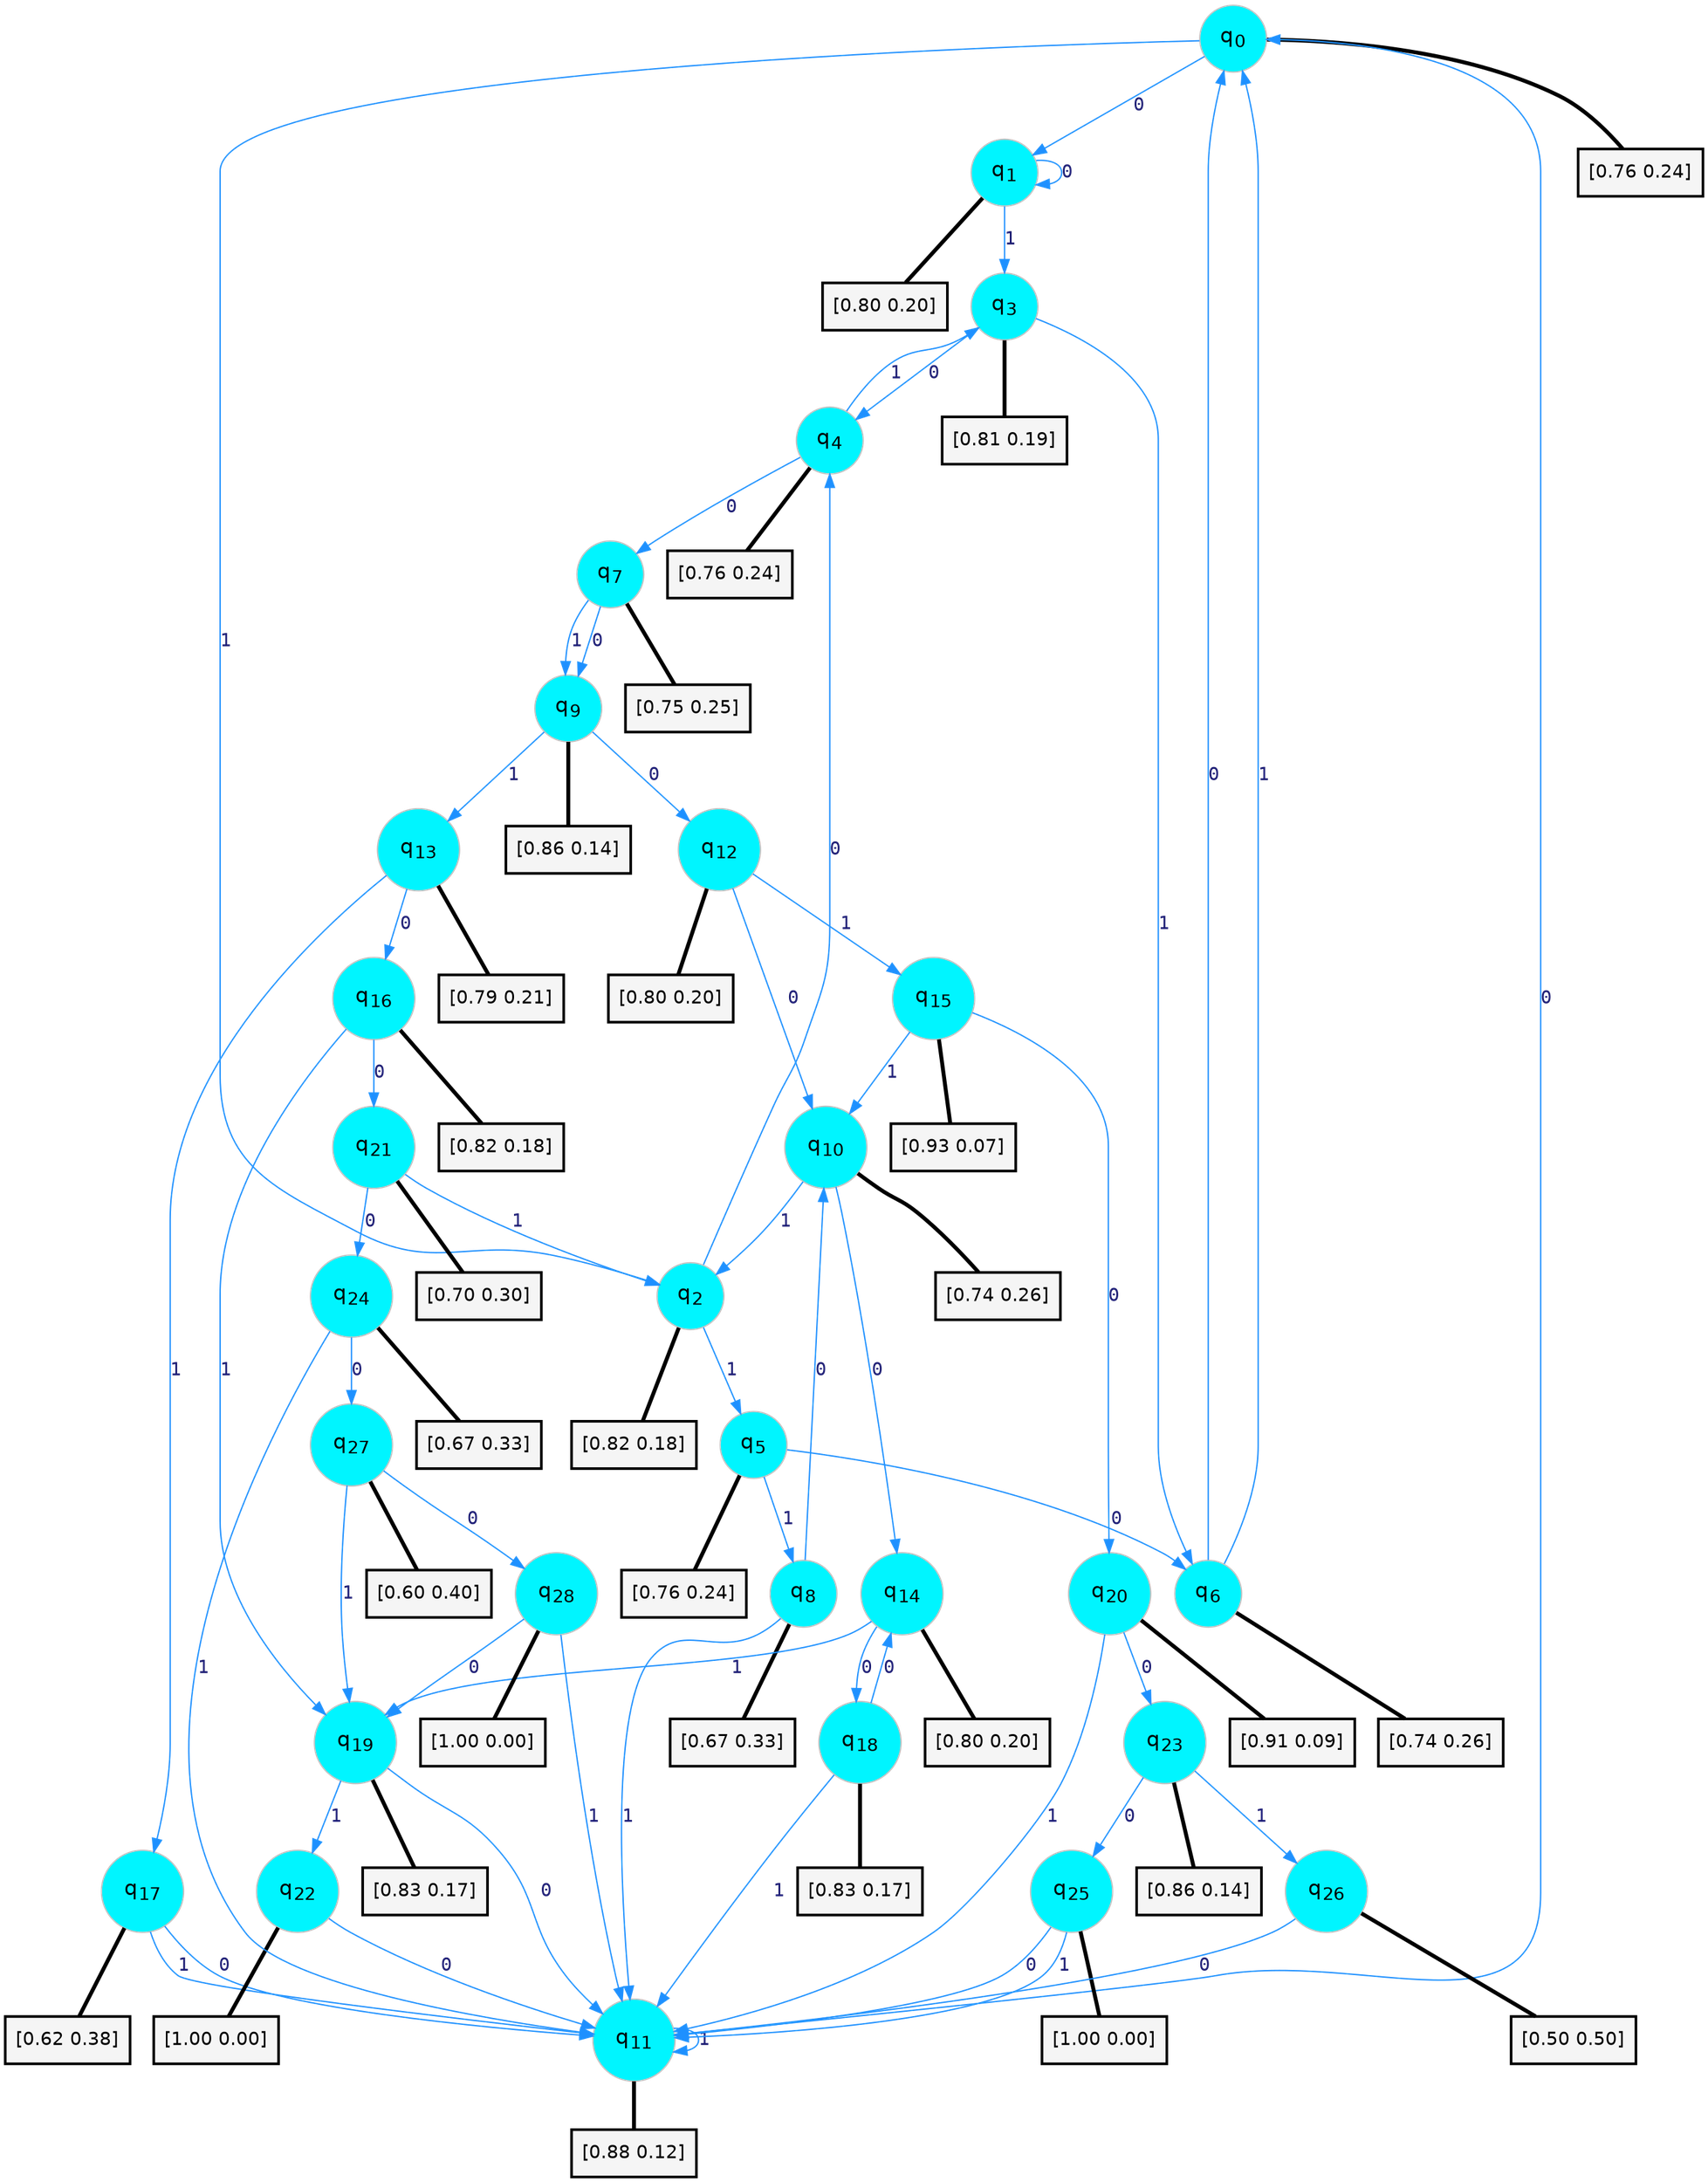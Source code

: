 digraph G {
graph [
bgcolor=transparent, dpi=300, rankdir=TD, size="40,25"];
node [
color=gray, fillcolor=turquoise1, fontcolor=black, fontname=Helvetica, fontsize=16, fontweight=bold, shape=circle, style=filled];
edge [
arrowsize=1, color=dodgerblue1, fontcolor=midnightblue, fontname=courier, fontweight=bold, penwidth=1, style=solid, weight=20];
0[label=<q<SUB>0</SUB>>];
1[label=<q<SUB>1</SUB>>];
2[label=<q<SUB>2</SUB>>];
3[label=<q<SUB>3</SUB>>];
4[label=<q<SUB>4</SUB>>];
5[label=<q<SUB>5</SUB>>];
6[label=<q<SUB>6</SUB>>];
7[label=<q<SUB>7</SUB>>];
8[label=<q<SUB>8</SUB>>];
9[label=<q<SUB>9</SUB>>];
10[label=<q<SUB>10</SUB>>];
11[label=<q<SUB>11</SUB>>];
12[label=<q<SUB>12</SUB>>];
13[label=<q<SUB>13</SUB>>];
14[label=<q<SUB>14</SUB>>];
15[label=<q<SUB>15</SUB>>];
16[label=<q<SUB>16</SUB>>];
17[label=<q<SUB>17</SUB>>];
18[label=<q<SUB>18</SUB>>];
19[label=<q<SUB>19</SUB>>];
20[label=<q<SUB>20</SUB>>];
21[label=<q<SUB>21</SUB>>];
22[label=<q<SUB>22</SUB>>];
23[label=<q<SUB>23</SUB>>];
24[label=<q<SUB>24</SUB>>];
25[label=<q<SUB>25</SUB>>];
26[label=<q<SUB>26</SUB>>];
27[label=<q<SUB>27</SUB>>];
28[label=<q<SUB>28</SUB>>];
29[label="[0.76 0.24]", shape=box,fontcolor=black, fontname=Helvetica, fontsize=14, penwidth=2, fillcolor=whitesmoke,color=black];
30[label="[0.80 0.20]", shape=box,fontcolor=black, fontname=Helvetica, fontsize=14, penwidth=2, fillcolor=whitesmoke,color=black];
31[label="[0.82 0.18]", shape=box,fontcolor=black, fontname=Helvetica, fontsize=14, penwidth=2, fillcolor=whitesmoke,color=black];
32[label="[0.81 0.19]", shape=box,fontcolor=black, fontname=Helvetica, fontsize=14, penwidth=2, fillcolor=whitesmoke,color=black];
33[label="[0.76 0.24]", shape=box,fontcolor=black, fontname=Helvetica, fontsize=14, penwidth=2, fillcolor=whitesmoke,color=black];
34[label="[0.76 0.24]", shape=box,fontcolor=black, fontname=Helvetica, fontsize=14, penwidth=2, fillcolor=whitesmoke,color=black];
35[label="[0.74 0.26]", shape=box,fontcolor=black, fontname=Helvetica, fontsize=14, penwidth=2, fillcolor=whitesmoke,color=black];
36[label="[0.75 0.25]", shape=box,fontcolor=black, fontname=Helvetica, fontsize=14, penwidth=2, fillcolor=whitesmoke,color=black];
37[label="[0.67 0.33]", shape=box,fontcolor=black, fontname=Helvetica, fontsize=14, penwidth=2, fillcolor=whitesmoke,color=black];
38[label="[0.86 0.14]", shape=box,fontcolor=black, fontname=Helvetica, fontsize=14, penwidth=2, fillcolor=whitesmoke,color=black];
39[label="[0.74 0.26]", shape=box,fontcolor=black, fontname=Helvetica, fontsize=14, penwidth=2, fillcolor=whitesmoke,color=black];
40[label="[0.88 0.12]", shape=box,fontcolor=black, fontname=Helvetica, fontsize=14, penwidth=2, fillcolor=whitesmoke,color=black];
41[label="[0.80 0.20]", shape=box,fontcolor=black, fontname=Helvetica, fontsize=14, penwidth=2, fillcolor=whitesmoke,color=black];
42[label="[0.79 0.21]", shape=box,fontcolor=black, fontname=Helvetica, fontsize=14, penwidth=2, fillcolor=whitesmoke,color=black];
43[label="[0.80 0.20]", shape=box,fontcolor=black, fontname=Helvetica, fontsize=14, penwidth=2, fillcolor=whitesmoke,color=black];
44[label="[0.93 0.07]", shape=box,fontcolor=black, fontname=Helvetica, fontsize=14, penwidth=2, fillcolor=whitesmoke,color=black];
45[label="[0.82 0.18]", shape=box,fontcolor=black, fontname=Helvetica, fontsize=14, penwidth=2, fillcolor=whitesmoke,color=black];
46[label="[0.62 0.38]", shape=box,fontcolor=black, fontname=Helvetica, fontsize=14, penwidth=2, fillcolor=whitesmoke,color=black];
47[label="[0.83 0.17]", shape=box,fontcolor=black, fontname=Helvetica, fontsize=14, penwidth=2, fillcolor=whitesmoke,color=black];
48[label="[0.83 0.17]", shape=box,fontcolor=black, fontname=Helvetica, fontsize=14, penwidth=2, fillcolor=whitesmoke,color=black];
49[label="[0.91 0.09]", shape=box,fontcolor=black, fontname=Helvetica, fontsize=14, penwidth=2, fillcolor=whitesmoke,color=black];
50[label="[0.70 0.30]", shape=box,fontcolor=black, fontname=Helvetica, fontsize=14, penwidth=2, fillcolor=whitesmoke,color=black];
51[label="[1.00 0.00]", shape=box,fontcolor=black, fontname=Helvetica, fontsize=14, penwidth=2, fillcolor=whitesmoke,color=black];
52[label="[0.86 0.14]", shape=box,fontcolor=black, fontname=Helvetica, fontsize=14, penwidth=2, fillcolor=whitesmoke,color=black];
53[label="[0.67 0.33]", shape=box,fontcolor=black, fontname=Helvetica, fontsize=14, penwidth=2, fillcolor=whitesmoke,color=black];
54[label="[1.00 0.00]", shape=box,fontcolor=black, fontname=Helvetica, fontsize=14, penwidth=2, fillcolor=whitesmoke,color=black];
55[label="[0.50 0.50]", shape=box,fontcolor=black, fontname=Helvetica, fontsize=14, penwidth=2, fillcolor=whitesmoke,color=black];
56[label="[0.60 0.40]", shape=box,fontcolor=black, fontname=Helvetica, fontsize=14, penwidth=2, fillcolor=whitesmoke,color=black];
57[label="[1.00 0.00]", shape=box,fontcolor=black, fontname=Helvetica, fontsize=14, penwidth=2, fillcolor=whitesmoke,color=black];
0->1 [label=0];
0->2 [label=1];
0->29 [arrowhead=none, penwidth=3,color=black];
1->1 [label=0];
1->3 [label=1];
1->30 [arrowhead=none, penwidth=3,color=black];
2->4 [label=0];
2->5 [label=1];
2->31 [arrowhead=none, penwidth=3,color=black];
3->4 [label=0];
3->6 [label=1];
3->32 [arrowhead=none, penwidth=3,color=black];
4->7 [label=0];
4->3 [label=1];
4->33 [arrowhead=none, penwidth=3,color=black];
5->6 [label=0];
5->8 [label=1];
5->34 [arrowhead=none, penwidth=3,color=black];
6->0 [label=0];
6->0 [label=1];
6->35 [arrowhead=none, penwidth=3,color=black];
7->9 [label=0];
7->9 [label=1];
7->36 [arrowhead=none, penwidth=3,color=black];
8->10 [label=0];
8->11 [label=1];
8->37 [arrowhead=none, penwidth=3,color=black];
9->12 [label=0];
9->13 [label=1];
9->38 [arrowhead=none, penwidth=3,color=black];
10->14 [label=0];
10->2 [label=1];
10->39 [arrowhead=none, penwidth=3,color=black];
11->0 [label=0];
11->11 [label=1];
11->40 [arrowhead=none, penwidth=3,color=black];
12->10 [label=0];
12->15 [label=1];
12->41 [arrowhead=none, penwidth=3,color=black];
13->16 [label=0];
13->17 [label=1];
13->42 [arrowhead=none, penwidth=3,color=black];
14->18 [label=0];
14->19 [label=1];
14->43 [arrowhead=none, penwidth=3,color=black];
15->20 [label=0];
15->10 [label=1];
15->44 [arrowhead=none, penwidth=3,color=black];
16->21 [label=0];
16->19 [label=1];
16->45 [arrowhead=none, penwidth=3,color=black];
17->11 [label=0];
17->11 [label=1];
17->46 [arrowhead=none, penwidth=3,color=black];
18->14 [label=0];
18->11 [label=1];
18->47 [arrowhead=none, penwidth=3,color=black];
19->11 [label=0];
19->22 [label=1];
19->48 [arrowhead=none, penwidth=3,color=black];
20->23 [label=0];
20->11 [label=1];
20->49 [arrowhead=none, penwidth=3,color=black];
21->24 [label=0];
21->2 [label=1];
21->50 [arrowhead=none, penwidth=3,color=black];
22->11 [label=0];
22->51 [arrowhead=none, penwidth=3,color=black];
23->25 [label=0];
23->26 [label=1];
23->52 [arrowhead=none, penwidth=3,color=black];
24->27 [label=0];
24->11 [label=1];
24->53 [arrowhead=none, penwidth=3,color=black];
25->11 [label=0];
25->11 [label=1];
25->54 [arrowhead=none, penwidth=3,color=black];
26->11 [label=0];
26->55 [arrowhead=none, penwidth=3,color=black];
27->28 [label=0];
27->19 [label=1];
27->56 [arrowhead=none, penwidth=3,color=black];
28->19 [label=0];
28->11 [label=1];
28->57 [arrowhead=none, penwidth=3,color=black];
}
